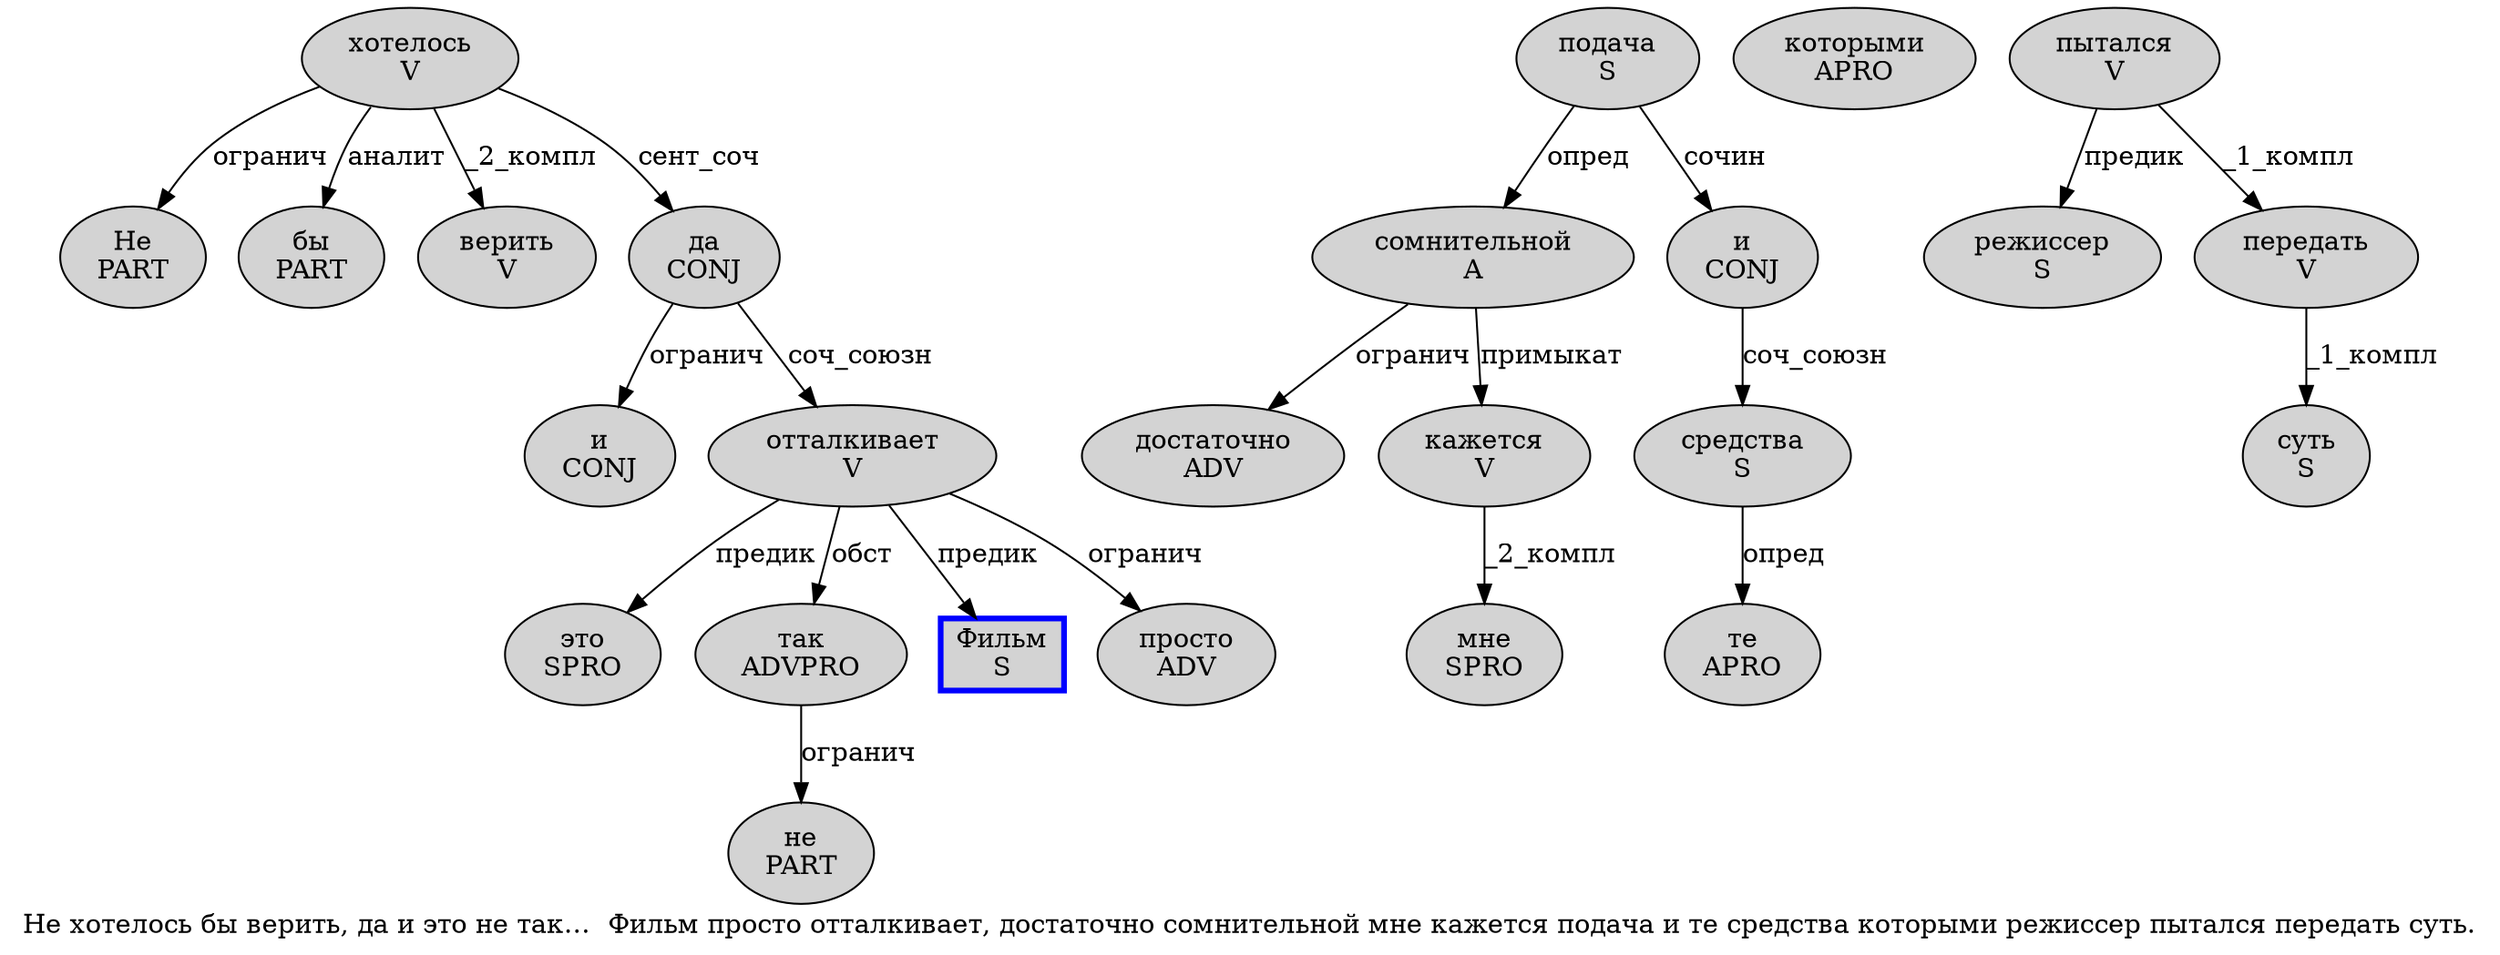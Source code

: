 digraph SENTENCE_2402 {
	graph [label="Не хотелось бы верить, да и это не так…  Фильм просто отталкивает, достаточно сомнительной мне кажется подача и те средства которыми режиссер пытался передать суть."]
	node [style=filled]
		0 [label="Не
PART" color="" fillcolor=lightgray penwidth=1 shape=ellipse]
		1 [label="хотелось
V" color="" fillcolor=lightgray penwidth=1 shape=ellipse]
		2 [label="бы
PART" color="" fillcolor=lightgray penwidth=1 shape=ellipse]
		3 [label="верить
V" color="" fillcolor=lightgray penwidth=1 shape=ellipse]
		5 [label="да
CONJ" color="" fillcolor=lightgray penwidth=1 shape=ellipse]
		6 [label="и
CONJ" color="" fillcolor=lightgray penwidth=1 shape=ellipse]
		7 [label="это
SPRO" color="" fillcolor=lightgray penwidth=1 shape=ellipse]
		8 [label="не
PART" color="" fillcolor=lightgray penwidth=1 shape=ellipse]
		9 [label="так
ADVPRO" color="" fillcolor=lightgray penwidth=1 shape=ellipse]
		11 [label="Фильм
S" color=blue fillcolor=lightgray penwidth=3 shape=box]
		12 [label="просто
ADV" color="" fillcolor=lightgray penwidth=1 shape=ellipse]
		13 [label="отталкивает
V" color="" fillcolor=lightgray penwidth=1 shape=ellipse]
		15 [label="достаточно
ADV" color="" fillcolor=lightgray penwidth=1 shape=ellipse]
		16 [label="сомнительной
A" color="" fillcolor=lightgray penwidth=1 shape=ellipse]
		17 [label="мне
SPRO" color="" fillcolor=lightgray penwidth=1 shape=ellipse]
		18 [label="кажется
V" color="" fillcolor=lightgray penwidth=1 shape=ellipse]
		19 [label="подача
S" color="" fillcolor=lightgray penwidth=1 shape=ellipse]
		20 [label="и
CONJ" color="" fillcolor=lightgray penwidth=1 shape=ellipse]
		21 [label="те
APRO" color="" fillcolor=lightgray penwidth=1 shape=ellipse]
		22 [label="средства
S" color="" fillcolor=lightgray penwidth=1 shape=ellipse]
		23 [label="которыми
APRO" color="" fillcolor=lightgray penwidth=1 shape=ellipse]
		24 [label="режиссер
S" color="" fillcolor=lightgray penwidth=1 shape=ellipse]
		25 [label="пытался
V" color="" fillcolor=lightgray penwidth=1 shape=ellipse]
		26 [label="передать
V" color="" fillcolor=lightgray penwidth=1 shape=ellipse]
		27 [label="суть
S" color="" fillcolor=lightgray penwidth=1 shape=ellipse]
			9 -> 8 [label="огранич"]
			22 -> 21 [label="опред"]
			20 -> 22 [label="соч_союзн"]
			19 -> 16 [label="опред"]
			19 -> 20 [label="сочин"]
			13 -> 7 [label="предик"]
			13 -> 9 [label="обст"]
			13 -> 11 [label="предик"]
			13 -> 12 [label="огранич"]
			16 -> 15 [label="огранич"]
			16 -> 18 [label="примыкат"]
			25 -> 24 [label="предик"]
			25 -> 26 [label="_1_компл"]
			26 -> 27 [label="_1_компл"]
			1 -> 0 [label="огранич"]
			1 -> 2 [label="аналит"]
			1 -> 3 [label="_2_компл"]
			1 -> 5 [label="сент_соч"]
			5 -> 6 [label="огранич"]
			5 -> 13 [label="соч_союзн"]
			18 -> 17 [label="_2_компл"]
}